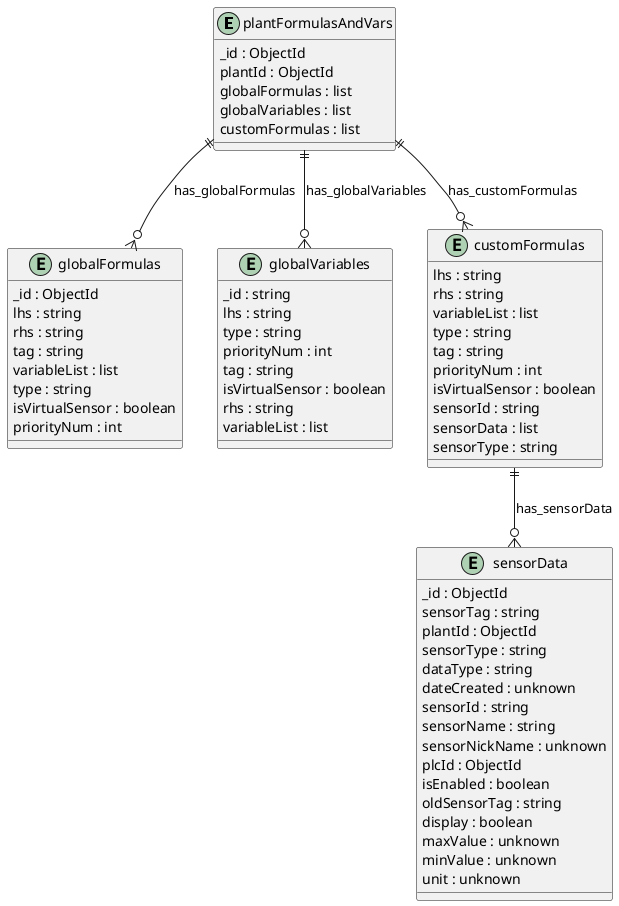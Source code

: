 @startuml plantFormulasAndVars_Diagram

entity "plantFormulasAndVars" as plantFormulasAndVars {
  _id : ObjectId
  plantId : ObjectId
  globalFormulas : list
  globalVariables : list
  customFormulas : list
}

entity "globalFormulas" as globalFormulas {
  _id : ObjectId
  lhs : string
  rhs : string
  tag : string
  variableList : list
  type : string
  isVirtualSensor : boolean
  priorityNum : int
}

entity "globalVariables" as globalVariables {
  _id : string
  lhs : string
  type : string
  priorityNum : int
  tag : string
  isVirtualSensor : boolean
  rhs : string
  variableList : list
}

entity "customFormulas" as customFormulas {
  lhs : string
  rhs : string
  variableList : list
  type : string
  tag : string
  priorityNum : int
  isVirtualSensor : boolean
  sensorId : string
  sensorData : list
  sensorType : string
}

entity "sensorData" as sensorData {
  _id : ObjectId
  sensorTag : string
  plantId : ObjectId
  sensorType : string
  dataType : string
  dateCreated : unknown
  sensorId : string
  sensorName : string
  sensorNickName : unknown
  plcId : ObjectId
  isEnabled : boolean
  oldSensorTag : string
  display : boolean
  maxValue : unknown
  minValue : unknown
  unit : unknown
}

' // Relationships
plantFormulasAndVars ||--o{ globalFormulas : has_globalFormulas
plantFormulasAndVars ||--o{ globalVariables : has_globalVariables
plantFormulasAndVars ||--o{ customFormulas : has_customFormulas
customFormulas ||--o{ sensorData : has_sensorData
@enduml